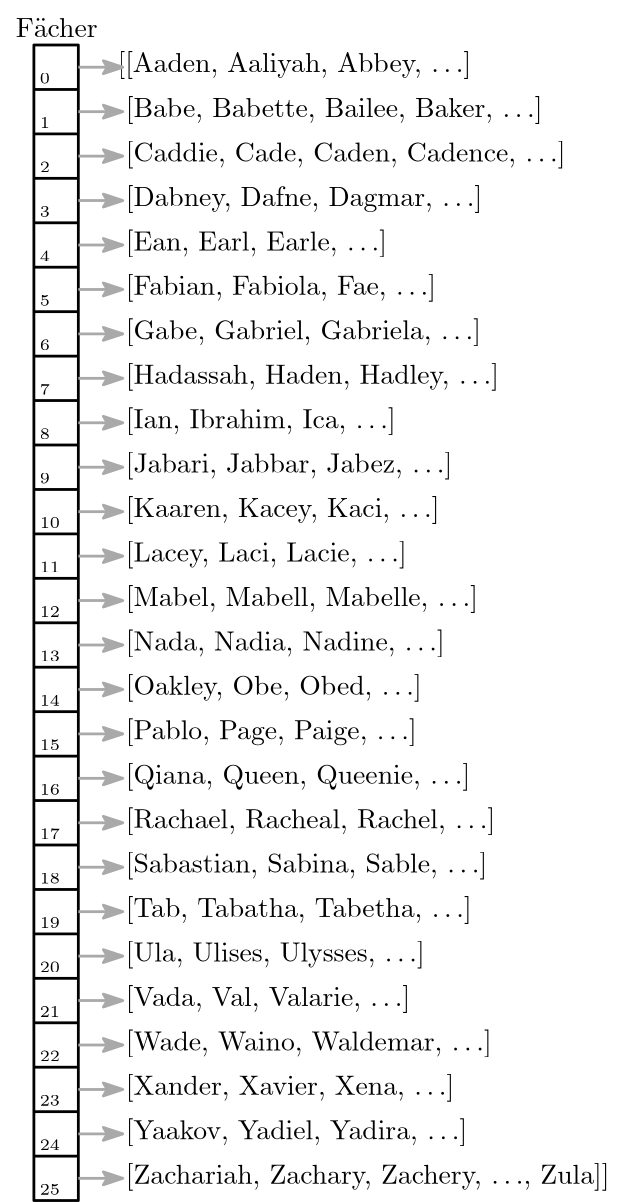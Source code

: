 <?xml version="1.0"?>
<!DOCTYPE ipe SYSTEM "ipe.dtd">
<ipe version="70218" creator="Ipe 7.2.24">
<info created="D:20210623191620" modified="D:20230901151946"/>
<ipestyle name="basic">
<symbol name="arrow/arc(spx)">
<path stroke="sym-stroke" fill="sym-stroke" pen="sym-pen">
0 0 m
-1 0.333 l
-1 -0.333 l
h
</path>
</symbol>
<symbol name="arrow/farc(spx)">
<path stroke="sym-stroke" fill="white" pen="sym-pen">
0 0 m
-1 0.333 l
-1 -0.333 l
h
</path>
</symbol>
<symbol name="arrow/ptarc(spx)">
<path stroke="sym-stroke" fill="sym-stroke" pen="sym-pen">
0 0 m
-1 0.333 l
-0.8 0 l
-1 -0.333 l
h
</path>
</symbol>
<symbol name="arrow/fptarc(spx)">
<path stroke="sym-stroke" fill="white" pen="sym-pen">
0 0 m
-1 0.333 l
-0.8 0 l
-1 -0.333 l
h
</path>
</symbol>
<symbol name="mark/circle(sx)" transformations="translations">
<path fill="sym-stroke">
0.6 0 0 0.6 0 0 e
0.4 0 0 0.4 0 0 e
</path>
</symbol>
<symbol name="mark/disk(sx)" transformations="translations">
<path fill="sym-stroke">
0.6 0 0 0.6 0 0 e
</path>
</symbol>
<symbol name="mark/fdisk(sfx)" transformations="translations">
<group>
<path fill="sym-fill">
0.5 0 0 0.5 0 0 e
</path>
<path fill="sym-stroke" fillrule="eofill">
0.6 0 0 0.6 0 0 e
0.4 0 0 0.4 0 0 e
</path>
</group>
</symbol>
<symbol name="mark/box(sx)" transformations="translations">
<path fill="sym-stroke" fillrule="eofill">
-0.6 -0.6 m
0.6 -0.6 l
0.6 0.6 l
-0.6 0.6 l
h
-0.4 -0.4 m
0.4 -0.4 l
0.4 0.4 l
-0.4 0.4 l
h
</path>
</symbol>
<symbol name="mark/square(sx)" transformations="translations">
<path fill="sym-stroke">
-0.6 -0.6 m
0.6 -0.6 l
0.6 0.6 l
-0.6 0.6 l
h
</path>
</symbol>
<symbol name="mark/fsquare(sfx)" transformations="translations">
<group>
<path fill="sym-fill">
-0.5 -0.5 m
0.5 -0.5 l
0.5 0.5 l
-0.5 0.5 l
h
</path>
<path fill="sym-stroke" fillrule="eofill">
-0.6 -0.6 m
0.6 -0.6 l
0.6 0.6 l
-0.6 0.6 l
h
-0.4 -0.4 m
0.4 -0.4 l
0.4 0.4 l
-0.4 0.4 l
h
</path>
</group>
</symbol>
<symbol name="mark/cross(sx)" transformations="translations">
<group>
<path fill="sym-stroke">
-0.43 -0.57 m
0.57 0.43 l
0.43 0.57 l
-0.57 -0.43 l
h
</path>
<path fill="sym-stroke">
-0.43 0.57 m
0.57 -0.43 l
0.43 -0.57 l
-0.57 0.43 l
h
</path>
</group>
</symbol>
<symbol name="arrow/fnormal(spx)">
<path stroke="sym-stroke" fill="white" pen="sym-pen">
0 0 m
-1 0.333 l
-1 -0.333 l
h
</path>
</symbol>
<symbol name="arrow/pointed(spx)">
<path stroke="sym-stroke" fill="sym-stroke" pen="sym-pen">
0 0 m
-1 0.333 l
-0.8 0 l
-1 -0.333 l
h
</path>
</symbol>
<symbol name="arrow/fpointed(spx)">
<path stroke="sym-stroke" fill="white" pen="sym-pen">
0 0 m
-1 0.333 l
-0.8 0 l
-1 -0.333 l
h
</path>
</symbol>
<symbol name="arrow/linear(spx)">
<path stroke="sym-stroke" pen="sym-pen">
-1 0.333 m
0 0 l
-1 -0.333 l
</path>
</symbol>
<symbol name="arrow/fdouble(spx)">
<path stroke="sym-stroke" fill="white" pen="sym-pen">
0 0 m
-1 0.333 l
-1 -0.333 l
h
-1 0 m
-2 0.333 l
-2 -0.333 l
h
</path>
</symbol>
<symbol name="arrow/double(spx)">
<path stroke="sym-stroke" fill="sym-stroke" pen="sym-pen">
0 0 m
-1 0.333 l
-1 -0.333 l
h
-1 0 m
-2 0.333 l
-2 -0.333 l
h
</path>
</symbol>
<anglesize name="22.5 deg" value="22.5"/>
<anglesize name="30 deg" value="30"/>
<anglesize name="45 deg" value="45"/>
<anglesize name="60 deg" value="60"/>
<anglesize name="90 deg" value="90"/>
<arrowsize name="large" value="10"/>
<arrowsize name="small" value="5"/>
<arrowsize name="tiny" value="3"/>
<color name="blue" value="0 0 1"/>
<color name="brown" value="0.647 0.165 0.165"/>
<color name="darkblue" value="0 0 0.545"/>
<color name="darkcyan" value="0 0.545 0.545"/>
<color name="darkgray" value="0.663"/>
<color name="darkgreen" value="0 0.392 0"/>
<color name="darkmagenta" value="0.545 0 0.545"/>
<color name="darkorange" value="1 0.549 0"/>
<color name="darkred" value="0.545 0 0"/>
<color name="gold" value="1 0.843 0"/>
<color name="gray" value="0.745"/>
<color name="green" value="0 1 0"/>
<color name="lightblue" value="0.678 0.847 0.902"/>
<color name="lightcyan" value="0.878 1 1"/>
<color name="lightgray" value="0.827"/>
<color name="lightgreen" value="0.565 0.933 0.565"/>
<color name="lightyellow" value="1 1 0.878"/>
<color name="navy" value="0 0 0.502"/>
<color name="orange" value="1 0.647 0"/>
<color name="pink" value="1 0.753 0.796"/>
<color name="purple" value="0.627 0.125 0.941"/>
<color name="red" value="1 0 0"/>
<color name="sbblue" value="0.298 0.447 0.79"/>
<color name="sbgreen" value="0.333 0.658 0.407"/>
<color name="sborange" value="0.866 0.517 0.321"/>
<color name="sbpurple" value="0.505 0.447 0.698"/>
<color name="sbred" value="0.768 0.305 0.321"/>
<color name="seagreen" value="0.18 0.545 0.341"/>
<color name="turquoise" value="0.251 0.878 0.816"/>
<color name="verydarkgray" value="0.4"/>
<color name="violet" value="0.933 0.51 0.933"/>
<color name="yellow" value="1 1 0"/>
<dashstyle name="dash dot dotted" value="[4 2 1 2 1 2] 0"/>
<dashstyle name="dash dotted" value="[4 2 1 2] 0"/>
<dashstyle name="dashed" value="[4] 0"/>
<dashstyle name="dotted" value="[1 3] 0"/>
<gridsize name="10 pts (~3.5 mm)" value="10"/>
<gridsize name="14 pts (~5 mm)" value="14"/>
<gridsize name="16 pts (~6 mm)" value="16"/>
<gridsize name="20 pts (~7 mm)" value="20"/>
<gridsize name="28 pts (~10 mm)" value="28"/>
<gridsize name="32 pts (~12 mm)" value="32"/>
<gridsize name="4 pts" value="4"/>
<gridsize name="56 pts (~20 mm)" value="56"/>
<gridsize name="8 pts (~3 mm)" value="8"/>
<opacity name="10%" value="0.1"/>
<opacity name="30%" value="0.3"/>
<opacity name="50%" value="0.5"/>
<opacity name="75%" value="0.75"/>
<pen name="fat" value="1.2"/>
<pen name="heavier" value="0.8"/>
<pen name="ultrafat" value="2"/>
<symbolsize name="large" value="5"/>
<symbolsize name="small" value="2"/>
<symbolsize name="tiny" value="1.1"/>
<textsize name="Huge" value="\Huge"/>
<textsize name="LARGE" value="\LARGE"/>
<textsize name="Large" value="\Large"/>
<textsize name="footnote" value="\footnotesize"/>
<textsize name="huge" value="\huge"/>
<textsize name="large" value="\large"/>
<textsize name="small" value="\small"/>
<textsize name="tiny" value="\tiny"/>
<textstyle name="center" begin="\begin{center}" end="\end{center}"/>
<textstyle name="item" begin="\begin{itemize}\item{}" end="\end{itemize}"/>
<textstyle name="itemize" begin="\begin{itemize}" end="\end{itemize}"/>
<tiling name="falling" angle="-60" step="4" width="1"/>
<tiling name="rising" angle="30" step="4" width="1"/>
</ipestyle>
<page>
<layer name="alpha"/>
<view layers="alpha" active="alpha"/>
<path layer="alpha" fill="white">
292 832 m
292 400 l
516 400 l
516 832 l
h
</path>
<text matrix="1 0 0 1 282.105 42.2637" transformations="translations" pos="52 764" stroke="black" type="label" width="127.301" height="7.473" depth="2.49" valign="baseline">[[Aaden, Aaliyah, Abbey, $\ldots$]</text>
<text matrix="1 0 0 1 285.072 26.055" transformations="translations" pos="52 764" stroke="black" type="label" width="150.021" height="7.473" depth="2.49" valign="baseline">[Babe, Babette, Bailee, Baker, $\ldots$]</text>
<text matrix="1 0 0 1 285.072 10.055" transformations="translations" pos="52 764" stroke="black" type="label" width="158.295" height="7.473" depth="2.49" valign="baseline">[Caddie, Cade, Caden, Cadence, $\ldots$]</text>
<text matrix="1 0 0 1 285.072 -5.945" transformations="translations" pos="52 764" stroke="black" type="label" width="128.297" height="7.473" depth="2.49" valign="baseline">[Dabney, Dafne, Dagmar, $\ldots$]</text>
<text matrix="1 0 0 1 285.072 -21.945" transformations="translations" pos="52 764" stroke="black" type="label" width="94.009" height="7.473" depth="2.49" valign="baseline">[Ean, Earl, Earle, $\ldots$]</text>
<text matrix="1 0 0 1 285.072 -357.945" transformations="translations" pos="52 764" stroke="black" type="label" width="174.153" height="7.473" depth="2.49" valign="baseline">[Zachariah, Zachary, Zachery, $\ldots$, Zula]]</text>
<text matrix="1 0 0 1 139.107 -1.90593" transformations="translations" pos="158.351 820.783" stroke="black" type="label" width="29.501" height="6.918" depth="0" valign="baseline">F\&quot;acher</text>
<text matrix="1 0 0 1 285.072 -37.945" transformations="translations" pos="52 764" stroke="black" type="label" width="111.665" height="7.473" depth="2.49" valign="baseline">[Fabian, Fabiola, Fae, $\ldots$]</text>
<text matrix="1 0 0 1 285.072 -53.945" transformations="translations" pos="52 764" stroke="black" type="label" width="127.84" height="7.473" depth="2.49" valign="baseline">[Gabe, Gabriel, Gabriela, $\ldots$]</text>
<text matrix="1 0 0 1 285.072 -69.945" transformations="translations" pos="52 764" stroke="black" type="label" width="134.33" height="7.473" depth="2.49" valign="baseline">[Hadassah, Haden, Hadley, $\ldots$]</text>
<text matrix="1 0 0 1 285.072 -85.945" transformations="translations" pos="52 764" stroke="black" type="label" width="97.164" height="7.473" depth="2.49" valign="baseline">[Ian, Ibrahim, Ica, $\ldots$]</text>
<text matrix="1 0 0 1 285.072 -101.945" transformations="translations" pos="52 764" stroke="black" type="label" width="117.532" height="7.473" depth="2.49" valign="baseline">[Jabari, Jabbar, Jabez, $\ldots$]</text>
<text matrix="1 0 0 1 285.072 -117.945" transformations="translations" pos="52 764" stroke="black" type="label" width="112.938" height="7.473" depth="2.49" valign="baseline">[Kaaren, Kacey, Kaci, $\ldots$]</text>
<text matrix="1 0 0 1 285.072 -133.945" transformations="translations" pos="52 764" stroke="black" type="label" width="101.149" height="7.473" depth="2.49" valign="baseline">[Lacey, Laci, Lacie, $\ldots$]</text>
<text matrix="1 0 0 1 285.072 -149.945" transformations="translations" pos="52 764" stroke="black" type="label" width="126.747" height="7.473" depth="2.49" valign="baseline">[Mabel, Mabell, Mabelle, $\ldots$]</text>
<text matrix="1 0 0 1 285.072 -165.945" transformations="translations" pos="52 764" stroke="black" type="label" width="114.847" height="7.473" depth="2.49" valign="baseline">[Nada, Nadia, Nadine, $\ldots$]</text>
<text matrix="1 0 0 1 285.072 -181.945" transformations="translations" pos="52 764" stroke="black" type="label" width="106.545" height="7.473" depth="2.49" valign="baseline">[Oakley, Obe, Obed, $\ldots$]</text>
<text matrix="1 0 0 1 285.072 -197.945" transformations="translations" pos="52 764" stroke="black" type="label" width="104.746" height="7.473" depth="2.49" valign="baseline">[Pablo, Page, Paige, $\ldots$]</text>
<text matrix="1 0 0 1 285.072 -213.945" transformations="translations" pos="52 764" stroke="black" type="label" width="123.98" height="7.473" depth="2.49" valign="baseline">[Qiana, Queen, Queenie, $\ldots$]</text>
<text matrix="1 0 0 1 285.072 -229.945" transformations="translations" pos="52 764" stroke="black" type="label" width="132.974" height="7.473" depth="2.49" valign="baseline">[Rachael, Racheal, Rachel, $\ldots$]</text>
<text matrix="1 0 0 1 285.072 -245.945" transformations="translations" pos="52 764" stroke="black" type="label" width="130.123" height="7.473" depth="2.49" valign="baseline">[Sabastian, Sabina, Sable, $\ldots$]</text>
<text matrix="1 0 0 1 285.072 -261.945" transformations="translations" pos="52 764" stroke="black" type="label" width="124.533" height="7.473" depth="2.49" valign="baseline">[Tab, Tabatha, Tabetha, $\ldots$]</text>
<text matrix="1 0 0 1 285.072 -277.945" transformations="translations" pos="52 764" stroke="black" type="label" width="107.652" height="7.473" depth="2.49" valign="baseline">[Ula, Ulises, Ulysses, $\ldots$]</text>
<text matrix="1 0 0 1 285.072 -293.945" transformations="translations" pos="52 764" stroke="black" type="label" width="102.422" height="7.473" depth="2.49" valign="baseline">[Vada, Val, Valarie, $\ldots$]</text>
<text matrix="1 0 0 1 285.072 -309.945" transformations="translations" pos="52 764" stroke="black" type="label" width="131.756" height="7.473" depth="2.49" valign="baseline">[Wade, Waino, Waldemar, $\ldots$]</text>
<text matrix="1 0 0 1 285.072 -325.945" transformations="translations" pos="52 764" stroke="black" type="label" width="118.223" height="7.473" depth="2.49" valign="baseline">[Xander, Xavier, Xena, $\ldots$]</text>
<text matrix="1 0 0 1 285.072 -341.945" transformations="translations" pos="52 764" stroke="black" type="label" width="122.9" height="7.473" depth="2.49" valign="baseline">[Yaakov, Yadiel, Yadira, $\ldots$]</text>
<path stroke="black" pen="1">
304 816 m
304 400 l
320 400 l
320 816 l
h
</path>
<path stroke="black" pen="1">
304 800 m
320 800 l
</path>
<path stroke="black" pen="1">
304 784 m
320 784 l
</path>
<path stroke="black" pen="1">
304 768 m
320 768 l
</path>
<path stroke="black" pen="1">
304 752 m
320 752 l
</path>
<path stroke="black" pen="1">
304 736 m
320 736 l
</path>
<path stroke="black" pen="1">
304 720 m
320 720 l
</path>
<path stroke="black" pen="1">
304 704 m
320 704 l
</path>
<path stroke="black" pen="1">
304 688 m
320 688 l
</path>
<path stroke="black" pen="1">
304 672 m
320 672 l
</path>
<path stroke="black" pen="1">
304 656 m
320 656 l
</path>
<path stroke="black" pen="1">
304 640 m
320 640 l
</path>
<path stroke="black" pen="1">
304 624 m
320 624 l
</path>
<path stroke="black" pen="1">
304 608 m
320 608 l
</path>
<path stroke="black" pen="1">
304 592 m
320 592 l
</path>
<path stroke="black" pen="1">
304 576 m
320 576 l
</path>
<path stroke="black" pen="1">
304 560 m
320 560 l
</path>
<path stroke="black" pen="1">
304 544 m
320 544 l
320 544 l
</path>
<path stroke="black" pen="1">
304 528 m
320 528 l
</path>
<path stroke="black" pen="1">
304 512 m
320 512 l
</path>
<path stroke="black" pen="1">
304 496 m
320 496 l
</path>
<path stroke="black" pen="1">
304 480 m
320 480 l
</path>
<path stroke="black" pen="1">
304 464 m
320 464 l
</path>
<path stroke="black" pen="1">
304 448 m
320 448 l
</path>
<path stroke="black" pen="1">
304 432 m
320 432 l
</path>
<path stroke="black" pen="1">
304 416 m
320 416 l
</path>
<text matrix="1 0 0 1 270.083 14.1041" transformations="translations" pos="36 788" stroke="black" type="label" width="3.653" height="3.852" depth="0" valign="baseline" size="6">0</text>
<text matrix="1 0 0 1 270.083 -1.89595" transformations="translations" pos="36 788" stroke="black" type="label" width="3.653" height="3.852" depth="0" valign="baseline" size="6">1</text>
<text matrix="1 0 0 1 270.083 -17.8959" transformations="translations" pos="36 788" stroke="black" type="label" width="3.653" height="3.852" depth="0" valign="baseline" size="6">2</text>
<text matrix="1 0 0 1 270.083 -33.8959" transformations="translations" pos="36 788" stroke="black" type="label" width="3.653" height="3.852" depth="0" valign="baseline" size="6">3</text>
<text matrix="1 0 0 1 270.083 -49.8959" transformations="translations" pos="36 788" stroke="black" type="label" width="3.653" height="3.852" depth="0" valign="baseline" size="6">4</text>
<text matrix="1 0 0 1 270.083 -65.8959" transformations="translations" pos="36 788" stroke="black" type="label" width="3.653" height="3.852" depth="0" valign="baseline" size="6">5</text>
<text matrix="1 0 0 1 270.083 -81.8959" transformations="translations" pos="36 788" stroke="black" type="label" width="3.653" height="3.852" depth="0" valign="baseline" size="6">6</text>
<text matrix="1 0 0 1 270.083 -97.8959" transformations="translations" pos="36 788" stroke="black" type="label" width="3.653" height="3.852" depth="0" valign="baseline" size="6">7</text>
<text matrix="1 0 0 1 270.083 -113.896" transformations="translations" pos="36 788" stroke="black" type="label" width="3.653" height="3.852" depth="0" valign="baseline" size="6">8</text>
<text matrix="1 0 0 1 270.083 -129.896" transformations="translations" pos="36 788" stroke="black" type="label" width="3.653" height="3.852" depth="0" valign="baseline" size="6">9</text>
<text matrix="1 0 0 1 270.083 -145.896" transformations="translations" pos="36 788" stroke="black" type="label" width="7.306" height="3.852" depth="0" valign="baseline" size="6">10</text>
<text matrix="1 0 0 1 270.083 -161.896" transformations="translations" pos="36 788" stroke="black" type="label" width="7.306" height="3.852" depth="0" valign="baseline" size="6">11</text>
<text matrix="1 0 0 1 270.083 -177.896" transformations="translations" pos="36 788" stroke="black" type="label" width="7.306" height="3.852" depth="0" valign="baseline" size="6">12</text>
<text matrix="1 0 0 1 270.083 -193.896" transformations="translations" pos="36 788" stroke="black" type="label" width="7.306" height="3.852" depth="0" valign="baseline" size="6">13</text>
<text matrix="1 0 0 1 270.083 -209.896" transformations="translations" pos="36 788" stroke="black" type="label" width="7.306" height="3.852" depth="0" valign="baseline" size="6">14</text>
<text matrix="1 0 0 1 270.083 -225.896" transformations="translations" pos="36 788" stroke="black" type="label" width="7.306" height="3.852" depth="0" valign="baseline" size="6">15</text>
<text matrix="1 0 0 1 270.083 -241.896" transformations="translations" pos="36 788" stroke="black" type="label" width="7.306" height="3.852" depth="0" valign="baseline" size="6">16</text>
<text matrix="1 0 0 1 270.083 -257.896" transformations="translations" pos="36 788" stroke="black" type="label" width="7.306" height="3.852" depth="0" valign="baseline" size="6">17</text>
<text matrix="1 0 0 1 270.083 -273.896" transformations="translations" pos="36 788" stroke="black" type="label" width="7.306" height="3.852" depth="0" valign="baseline" size="6">18</text>
<text matrix="1 0 0 1 270.083 -289.896" transformations="translations" pos="36 788" stroke="black" type="label" width="7.306" height="3.852" depth="0" valign="baseline" size="6">19</text>
<text matrix="1 0 0 1 270.083 -305.896" transformations="translations" pos="36 788" stroke="black" type="label" width="7.306" height="3.852" depth="0" valign="baseline" size="6">20</text>
<text matrix="1 0 0 1 270.083 -321.896" transformations="translations" pos="36 788" stroke="black" type="label" width="7.306" height="3.852" depth="0" valign="baseline" size="6">21</text>
<text matrix="1 0 0 1 270.083 -337.896" transformations="translations" pos="36 788" stroke="black" type="label" width="7.306" height="3.852" depth="0" valign="baseline" size="6">22</text>
<text matrix="1 0 0 1 270.083 -353.896" transformations="translations" pos="36 788" stroke="black" type="label" width="7.306" height="3.852" depth="0" valign="baseline" size="6">23</text>
<text matrix="1 0 0 1 270.083 -369.896" transformations="translations" pos="36 788" stroke="black" type="label" width="7.306" height="3.852" depth="0" valign="baseline" size="6">24</text>
<text matrix="1 0 0 1 270.083 -385.896" transformations="translations" pos="36 788" stroke="black" type="label" width="7.306" height="3.852" depth="0" valign="baseline" size="6">25</text>
<path matrix="1 0 0 1 256 16" stroke="darkgray" pen="1" arrow="ptarc/normal">
64 792 m
80 792 l
</path>
<path matrix="1 0 0 1 256 0" stroke="darkgray" pen="1" arrow="ptarc/normal">
64 792 m
80 792 l
</path>
<path matrix="1 0 0 1 256 -16" stroke="darkgray" pen="1" arrow="ptarc/normal">
64 792 m
80 792 l
</path>
<path matrix="1 0 0 1 256 -32" stroke="darkgray" pen="1" arrow="ptarc/normal">
64 792 m
80 792 l
</path>
<path matrix="1 0 0 1 256 -48" stroke="darkgray" pen="1" arrow="ptarc/normal">
64 792 m
80 792 l
</path>
<path matrix="1 0 0 1 256 -64" stroke="darkgray" pen="1" arrow="ptarc/normal">
64 792 m
80 792 l
</path>
<path matrix="1 0 0 1 256 -80" stroke="darkgray" pen="1" arrow="ptarc/normal">
64 792 m
80 792 l
</path>
<path matrix="1 0 0 1 256 -96" stroke="darkgray" pen="1" arrow="ptarc/normal">
64 792 m
80 792 l
</path>
<path matrix="1 0 0 1 256 -112" stroke="darkgray" pen="1" arrow="ptarc/normal">
64 792 m
80 792 l
</path>
<path matrix="1 0 0 1 256 -128" stroke="darkgray" pen="1" arrow="ptarc/normal">
64 792 m
80 792 l
</path>
<path matrix="1 0 0 1 256 -144" stroke="darkgray" pen="1" arrow="ptarc/normal">
64 792 m
80 792 l
</path>
<path matrix="1 0 0 1 256 -160" stroke="darkgray" pen="1" arrow="ptarc/normal">
64 792 m
80 792 l
</path>
<path matrix="1 0 0 1 256 -176" stroke="darkgray" pen="1" arrow="ptarc/normal">
64 792 m
80 792 l
</path>
<path matrix="1 0 0 1 256 -192" stroke="darkgray" pen="1" arrow="ptarc/normal">
64 792 m
80 792 l
</path>
<path matrix="1 0 0 1 256 -208" stroke="darkgray" pen="1" arrow="ptarc/normal">
64 792 m
80 792 l
</path>
<path matrix="1 0 0 1 256 -224" stroke="darkgray" pen="1" arrow="ptarc/normal">
64 792 m
80 792 l
</path>
<path matrix="1 0 0 1 256 -240" stroke="darkgray" pen="1" arrow="ptarc/normal">
64 792 m
80 792 l
</path>
<path matrix="1 0 0 1 256 -256" stroke="darkgray" pen="1" arrow="ptarc/normal">
64 792 m
80 792 l
</path>
<path matrix="1 0 0 1 256 -272" stroke="darkgray" pen="1" arrow="ptarc/normal">
64 792 m
80 792 l
</path>
<path matrix="1 0 0 1 256 -288" stroke="darkgray" pen="1" arrow="ptarc/normal">
64 792 m
80 792 l
</path>
<path matrix="1 0 0 1 256 -304" stroke="darkgray" pen="1" arrow="ptarc/normal">
64 792 m
80 792 l
</path>
<path matrix="1 0 0 1 256 -320" stroke="darkgray" pen="1" arrow="ptarc/normal">
64 792 m
80 792 l
</path>
<path matrix="1 0 0 1 256 -336" stroke="darkgray" pen="1" arrow="ptarc/normal">
64 792 m
80 792 l
</path>
<path matrix="1 0 0 1 256 -352" stroke="darkgray" pen="1" arrow="ptarc/normal">
64 792 m
80 792 l
</path>
<path matrix="1 0 0 1 256 -368" stroke="darkgray" pen="1" arrow="ptarc/normal">
64 792 m
80 792 l
</path>
<path matrix="1 0 0 1 256 -384" stroke="darkgray" pen="1" arrow="ptarc/normal">
64 792 m
80 792 l
</path>
</page>
</ipe>
